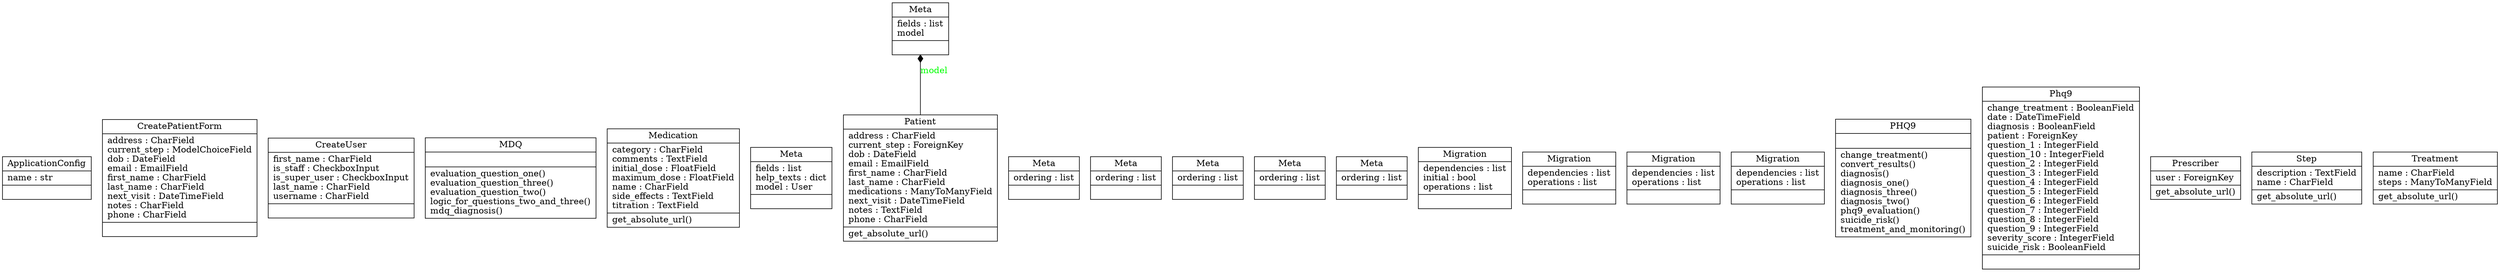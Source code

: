 digraph "classes" {
charset="utf-8"
rankdir=BT
"0" [label="{ApplicationConfig|name : str\l|}", shape="record"];
"1" [label="{CreatePatientForm|address : CharField\lcurrent_step : ModelChoiceField\ldob : DateField\lemail : EmailField\lfirst_name : CharField\llast_name : CharField\lnext_visit : DateTimeField\lnotes : CharField\lphone : CharField\l|}", shape="record"];
"2" [label="{CreateUser|first_name : CharField\lis_staff : CheckboxInput\lis_super_user : CheckboxInput\llast_name : CharField\lusername : CharField\l|}", shape="record"];
"3" [label="{MDQ|\l|evaluation_question_one()\levaluation_question_three()\levaluation_question_two()\llogic_for_questions_two_and_three()\lmdq_diagnosis()\l}", shape="record"];
"4" [label="{Medication|category : CharField\lcomments : TextField\linitial_dose : FloatField\lmaximum_dose : FloatField\lname : CharField\lside_effects : TextField\ltitration : TextField\l|get_absolute_url()\l}", shape="record"];
"5" [label="{Meta|fields : list\lhelp_texts : dict\lmodel : User\l|}", shape="record"];
"6" [label="{Meta|fields : list\lmodel\l|}", shape="record"];
"7" [label="{Meta|ordering : list\l|}", shape="record"];
"8" [label="{Meta|ordering : list\l|}", shape="record"];
"9" [label="{Meta|ordering : list\l|}", shape="record"];
"10" [label="{Meta|ordering : list\l|}", shape="record"];
"11" [label="{Meta|ordering : list\l|}", shape="record"];
"12" [label="{Migration|dependencies : list\linitial : bool\loperations : list\l|}", shape="record"];
"13" [label="{Migration|dependencies : list\loperations : list\l|}", shape="record"];
"14" [label="{Migration|dependencies : list\loperations : list\l|}", shape="record"];
"15" [label="{Migration|dependencies : list\loperations : list\l|}", shape="record"];
"16" [label="{PHQ9|\l|change_treatment()\lconvert_results()\ldiagnosis()\ldiagnosis_one()\ldiagnosis_three()\ldiagnosis_two()\lphq9_evaluation()\lsuicide_risk()\ltreatment_and_monitoring()\l}", shape="record"];
"17" [label="{Patient|address : CharField\lcurrent_step : ForeignKey\ldob : DateField\lemail : EmailField\lfirst_name : CharField\llast_name : CharField\lmedications : ManyToManyField\lnext_visit : DateTimeField\lnotes : TextField\lphone : CharField\l|get_absolute_url()\l}", shape="record"];
"18" [label="{Phq9|change_treatment : BooleanField\ldate : DateTimeField\ldiagnosis : BooleanField\lpatient : ForeignKey\lquestion_1 : IntegerField\lquestion_10 : IntegerField\lquestion_2 : IntegerField\lquestion_3 : IntegerField\lquestion_4 : IntegerField\lquestion_5 : IntegerField\lquestion_6 : IntegerField\lquestion_7 : IntegerField\lquestion_8 : IntegerField\lquestion_9 : IntegerField\lseverity_score : IntegerField\lsuicide_risk : BooleanField\l|}", shape="record"];
"19" [label="{Prescriber|user : ForeignKey\l|get_absolute_url()\l}", shape="record"];
"20" [label="{Step|description : TextField\lname : CharField\l|get_absolute_url()\l}", shape="record"];
"21" [label="{Treatment|name : CharField\lsteps : ManyToManyField\l|get_absolute_url()\l}", shape="record"];
"17" -> "6" [arrowhead="diamond", arrowtail="none", fontcolor="green", label="model", style="solid"];
}
